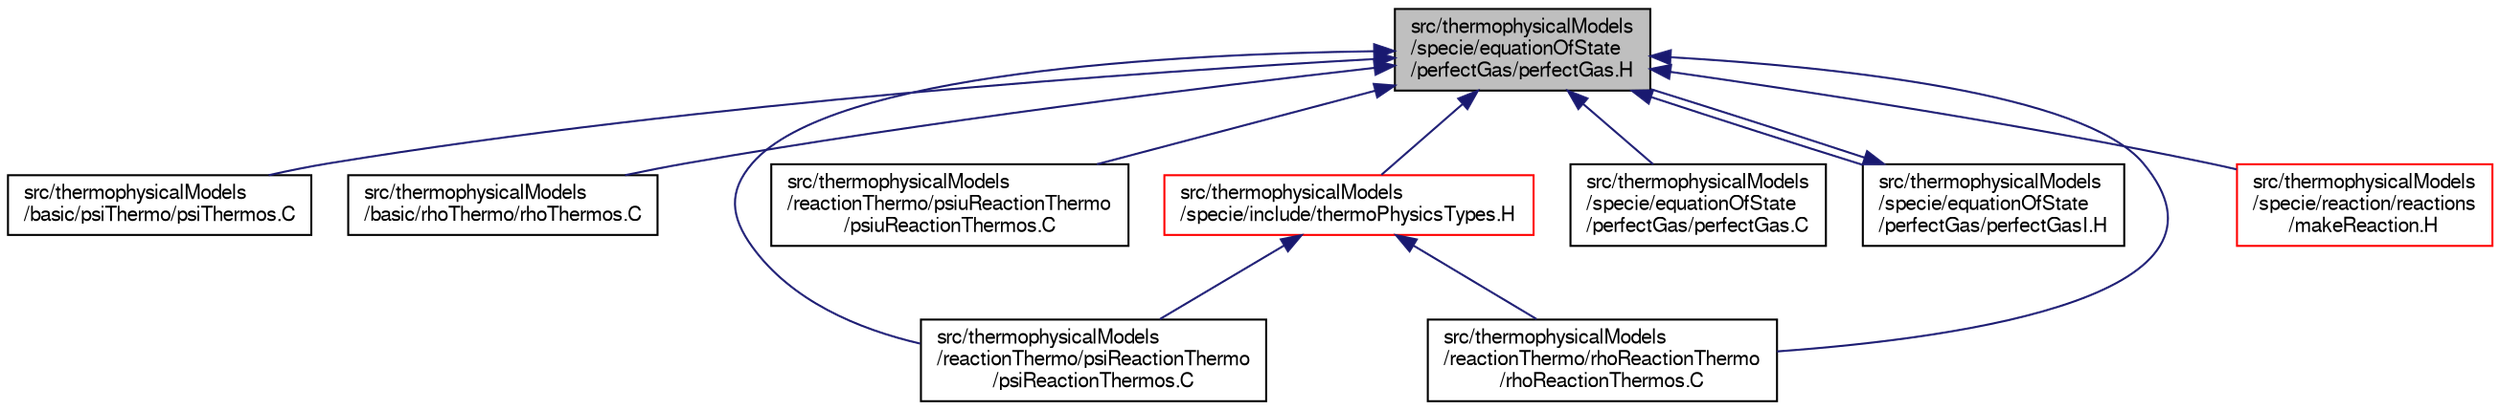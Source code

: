 digraph "src/thermophysicalModels/specie/equationOfState/perfectGas/perfectGas.H"
{
  bgcolor="transparent";
  edge [fontname="FreeSans",fontsize="10",labelfontname="FreeSans",labelfontsize="10"];
  node [fontname="FreeSans",fontsize="10",shape=record];
  Node42 [label="src/thermophysicalModels\l/specie/equationOfState\l/perfectGas/perfectGas.H",height=0.2,width=0.4,color="black", fillcolor="grey75", style="filled", fontcolor="black"];
  Node42 -> Node43 [dir="back",color="midnightblue",fontsize="10",style="solid",fontname="FreeSans"];
  Node43 [label="src/thermophysicalModels\l/basic/psiThermo/psiThermos.C",height=0.2,width=0.4,color="black",URL="$a15464.html"];
  Node42 -> Node44 [dir="back",color="midnightblue",fontsize="10",style="solid",fontname="FreeSans"];
  Node44 [label="src/thermophysicalModels\l/basic/rhoThermo/rhoThermos.C",height=0.2,width=0.4,color="black",URL="$a15479.html"];
  Node42 -> Node45 [dir="back",color="midnightblue",fontsize="10",style="solid",fontname="FreeSans"];
  Node45 [label="src/thermophysicalModels\l/reactionThermo/psiReactionThermo\l/psiReactionThermos.C",height=0.2,width=0.4,color="black",URL="$a16223.html"];
  Node42 -> Node46 [dir="back",color="midnightblue",fontsize="10",style="solid",fontname="FreeSans"];
  Node46 [label="src/thermophysicalModels\l/reactionThermo/psiuReactionThermo\l/psiuReactionThermos.C",height=0.2,width=0.4,color="black",URL="$a16238.html"];
  Node42 -> Node47 [dir="back",color="midnightblue",fontsize="10",style="solid",fontname="FreeSans"];
  Node47 [label="src/thermophysicalModels\l/reactionThermo/rhoReactionThermo\l/rhoReactionThermos.C",height=0.2,width=0.4,color="black",URL="$a16247.html"];
  Node42 -> Node48 [dir="back",color="midnightblue",fontsize="10",style="solid",fontname="FreeSans"];
  Node48 [label="src/thermophysicalModels\l/specie/equationOfState\l/perfectGas/perfectGas.C",height=0.2,width=0.4,color="black",URL="$a16442.html"];
  Node42 -> Node49 [dir="back",color="midnightblue",fontsize="10",style="solid",fontname="FreeSans"];
  Node49 [label="src/thermophysicalModels\l/specie/equationOfState\l/perfectGas/perfectGasI.H",height=0.2,width=0.4,color="black",URL="$a16448.html"];
  Node49 -> Node42 [dir="back",color="midnightblue",fontsize="10",style="solid",fontname="FreeSans"];
  Node42 -> Node50 [dir="back",color="midnightblue",fontsize="10",style="solid",fontname="FreeSans"];
  Node50 [label="src/thermophysicalModels\l/specie/include/thermoPhysicsTypes.H",height=0.2,width=0.4,color="red",URL="$a16463.html",tooltip="Type definitions for thermo-physics models. "];
  Node50 -> Node45 [dir="back",color="midnightblue",fontsize="10",style="solid",fontname="FreeSans"];
  Node50 -> Node47 [dir="back",color="midnightblue",fontsize="10",style="solid",fontname="FreeSans"];
  Node42 -> Node67 [dir="back",color="midnightblue",fontsize="10",style="solid",fontname="FreeSans"];
  Node67 [label="src/thermophysicalModels\l/specie/reaction/reactions\l/makeReaction.H",height=0.2,width=0.4,color="red",URL="$a16547.html",tooltip="Macros for instantiating reactions on given thermo packages. "];
}
